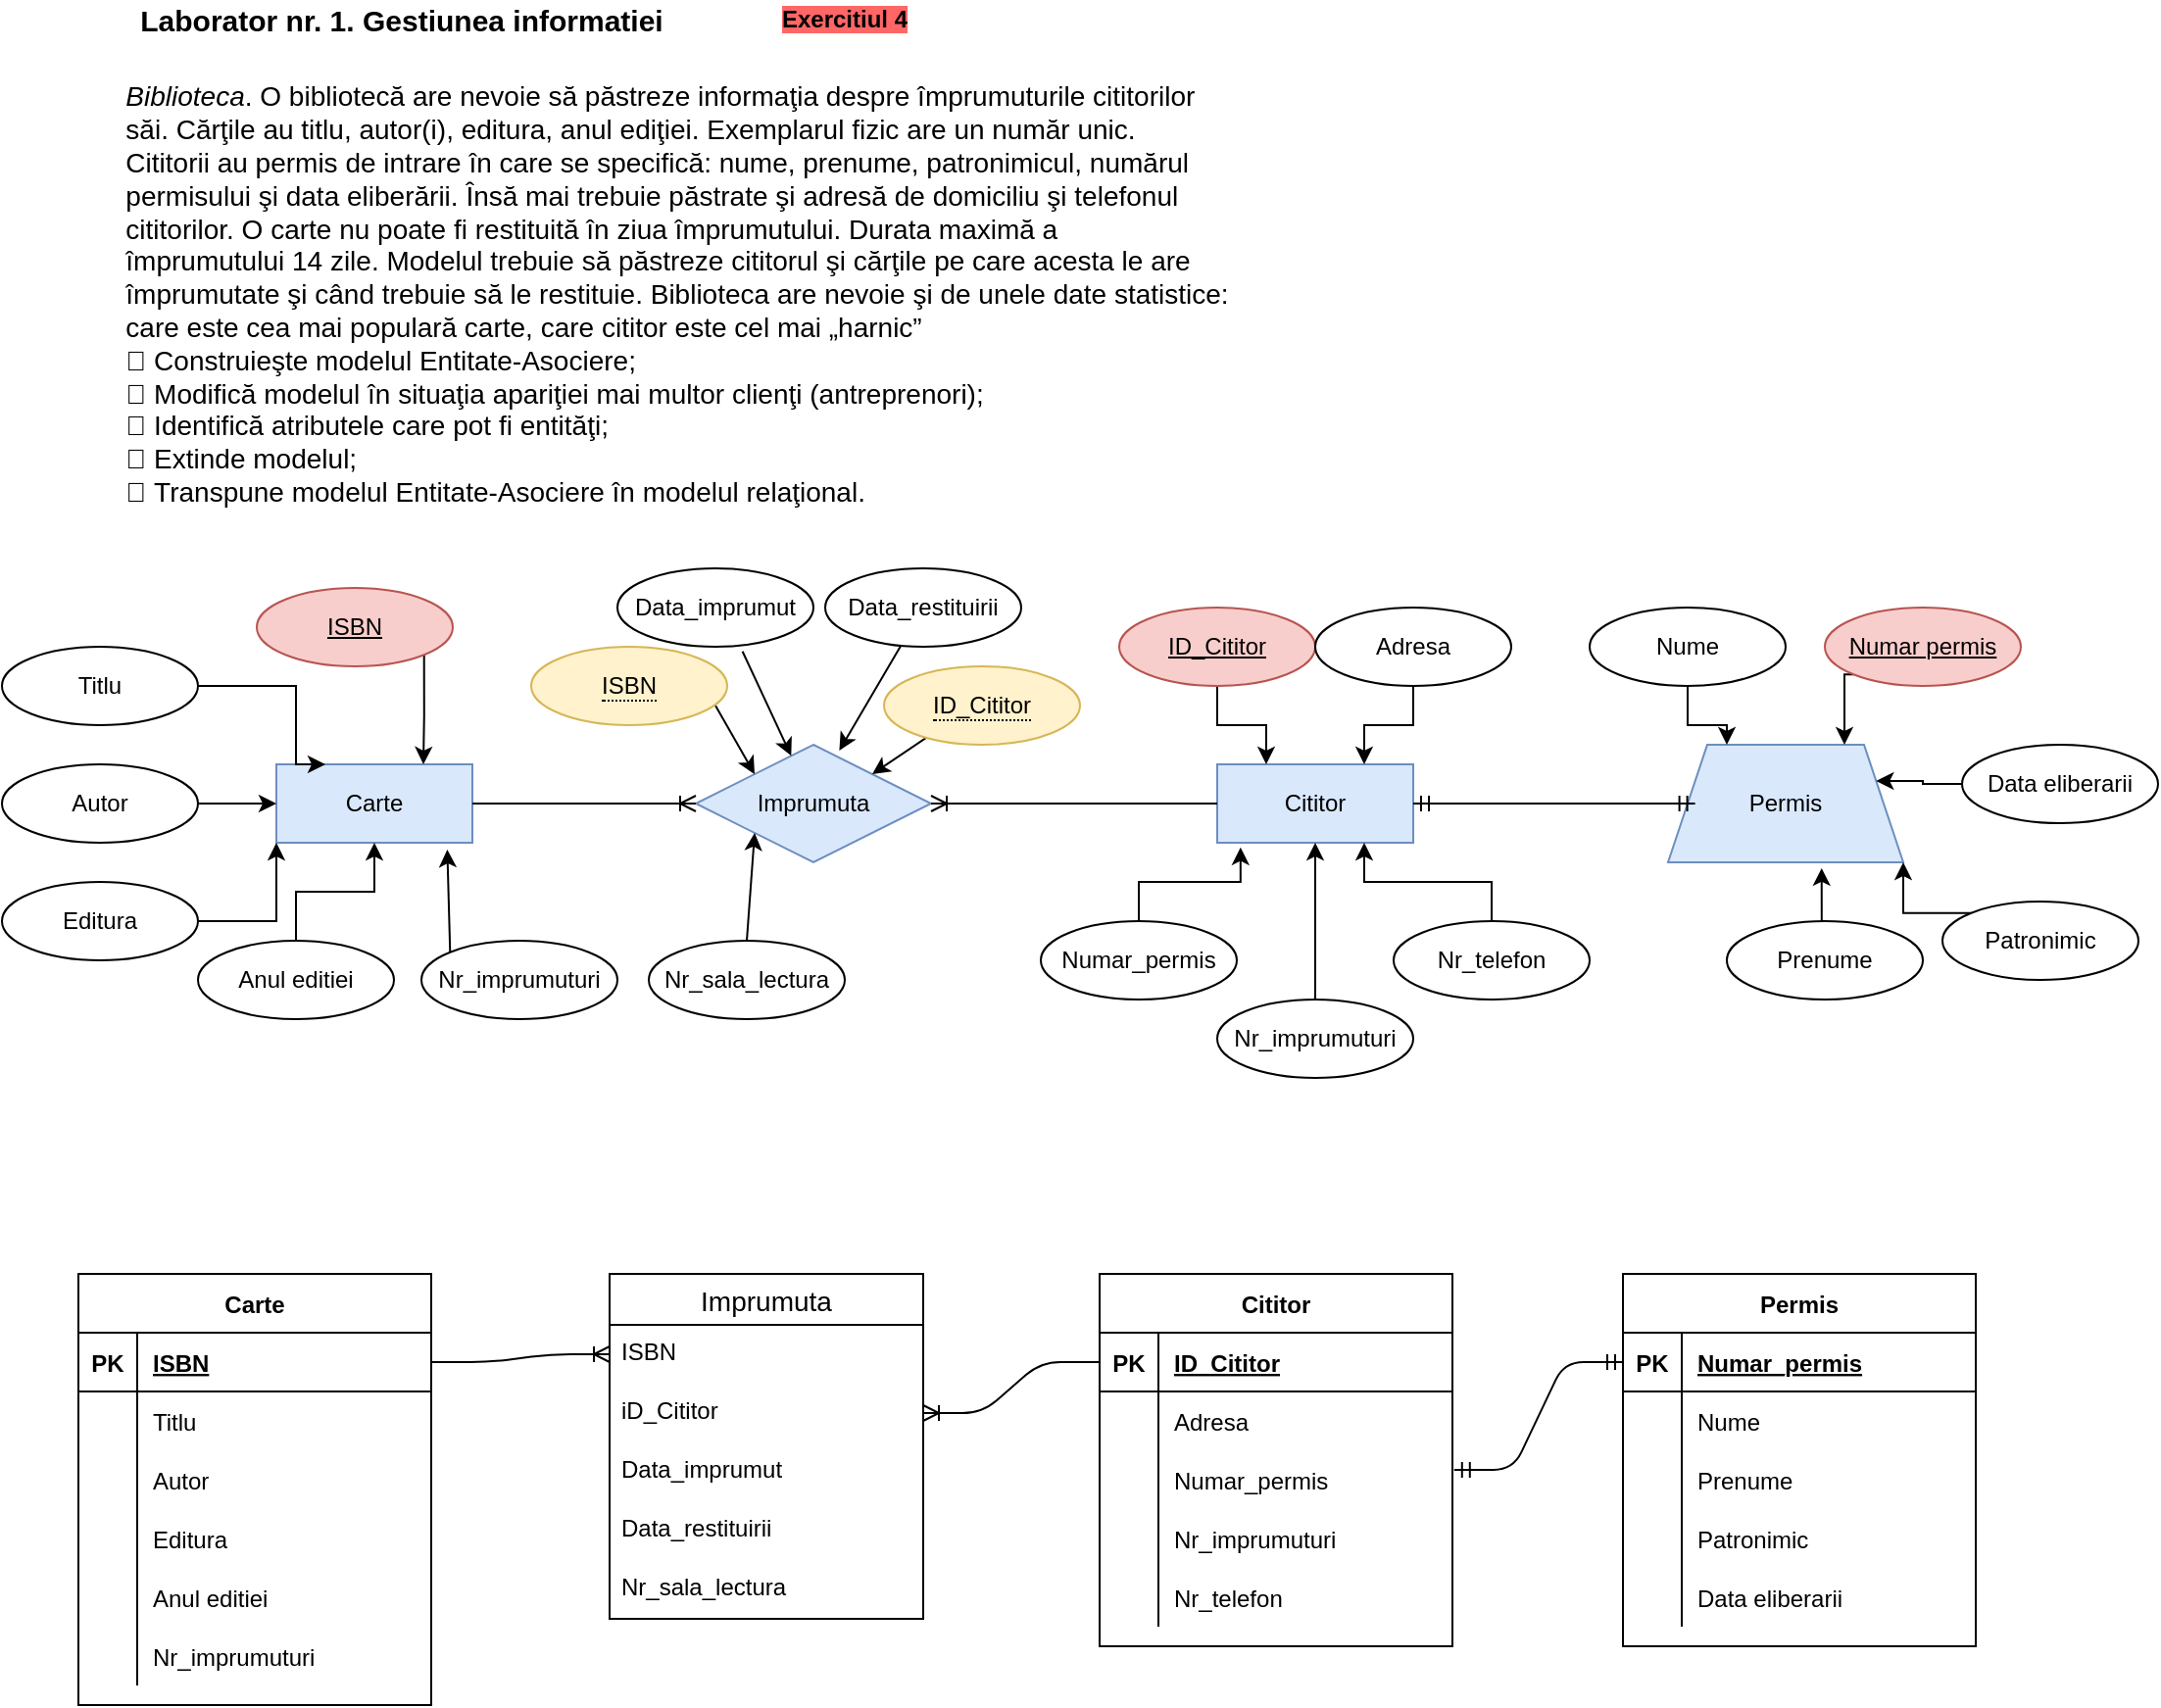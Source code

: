 <mxfile version="14.4.3" type="device"><diagram id="GzVoudzLTFGUCor3DVBX" name="Page-1"><mxGraphModel dx="1024" dy="592" grid="1" gridSize="10" guides="1" tooltips="1" connect="1" arrows="1" fold="1" page="1" pageScale="1" pageWidth="827" pageHeight="1169" math="0" shadow="0"><root><mxCell id="0"/><mxCell id="1" parent="0"/><mxCell id="1ZgwUVBIteg7ktjn-Hnc-1" value="Cititor" style="whiteSpace=wrap;html=1;align=center;fillColor=#dae8fc;strokeColor=#6c8ebf;" parent="1" vertex="1"><mxGeometry x="620" y="420" width="100" height="40" as="geometry"/></mxCell><mxCell id="1ZgwUVBIteg7ktjn-Hnc-2" value="Carte" style="whiteSpace=wrap;html=1;align=center;fillColor=#dae8fc;strokeColor=#6c8ebf;" parent="1" vertex="1"><mxGeometry x="140" y="420" width="100" height="40" as="geometry"/></mxCell><mxCell id="1ZgwUVBIteg7ktjn-Hnc-3" value="Imprumuta" style="shape=rhombus;perimeter=rhombusPerimeter;whiteSpace=wrap;html=1;align=center;fillColor=#dae8fc;strokeColor=#6c8ebf;" parent="1" vertex="1"><mxGeometry x="354" y="410" width="120" height="60" as="geometry"/></mxCell><mxCell id="1ZgwUVBIteg7ktjn-Hnc-9" style="edgeStyle=orthogonalEdgeStyle;rounded=0;orthogonalLoop=1;jettySize=auto;html=1;exitX=1;exitY=1;exitDx=0;exitDy=0;entryX=0.75;entryY=0;entryDx=0;entryDy=0;" parent="1" source="1ZgwUVBIteg7ktjn-Hnc-4" target="1ZgwUVBIteg7ktjn-Hnc-2" edge="1"><mxGeometry relative="1" as="geometry"/></mxCell><mxCell id="1ZgwUVBIteg7ktjn-Hnc-4" value="ISBN" style="ellipse;whiteSpace=wrap;html=1;align=center;fontStyle=4;fillColor=#f8cecc;strokeColor=#b85450;" parent="1" vertex="1"><mxGeometry x="130" y="330" width="100" height="40" as="geometry"/></mxCell><mxCell id="1ZgwUVBIteg7ktjn-Hnc-10" style="edgeStyle=orthogonalEdgeStyle;rounded=0;orthogonalLoop=1;jettySize=auto;html=1;entryX=0.25;entryY=0;entryDx=0;entryDy=0;" parent="1" source="1ZgwUVBIteg7ktjn-Hnc-5" target="1ZgwUVBIteg7ktjn-Hnc-2" edge="1"><mxGeometry relative="1" as="geometry"><Array as="points"><mxPoint x="150" y="380"/><mxPoint x="150" y="420"/></Array></mxGeometry></mxCell><mxCell id="1ZgwUVBIteg7ktjn-Hnc-5" value="Titlu" style="ellipse;whiteSpace=wrap;html=1;align=center;" parent="1" vertex="1"><mxGeometry y="360" width="100" height="40" as="geometry"/></mxCell><mxCell id="1ZgwUVBIteg7ktjn-Hnc-12" style="edgeStyle=orthogonalEdgeStyle;rounded=0;orthogonalLoop=1;jettySize=auto;html=1;entryX=0;entryY=0.5;entryDx=0;entryDy=0;" parent="1" source="1ZgwUVBIteg7ktjn-Hnc-6" target="1ZgwUVBIteg7ktjn-Hnc-2" edge="1"><mxGeometry relative="1" as="geometry"/></mxCell><mxCell id="1ZgwUVBIteg7ktjn-Hnc-6" value="Autor" style="ellipse;whiteSpace=wrap;html=1;align=center;" parent="1" vertex="1"><mxGeometry y="420" width="100" height="40" as="geometry"/></mxCell><mxCell id="1ZgwUVBIteg7ktjn-Hnc-13" style="edgeStyle=orthogonalEdgeStyle;rounded=0;orthogonalLoop=1;jettySize=auto;html=1;entryX=0;entryY=1;entryDx=0;entryDy=0;" parent="1" source="1ZgwUVBIteg7ktjn-Hnc-7" target="1ZgwUVBIteg7ktjn-Hnc-2" edge="1"><mxGeometry relative="1" as="geometry"/></mxCell><mxCell id="1ZgwUVBIteg7ktjn-Hnc-7" value="Editura" style="ellipse;whiteSpace=wrap;html=1;align=center;" parent="1" vertex="1"><mxGeometry y="480" width="100" height="40" as="geometry"/></mxCell><mxCell id="1ZgwUVBIteg7ktjn-Hnc-14" style="edgeStyle=orthogonalEdgeStyle;rounded=0;orthogonalLoop=1;jettySize=auto;html=1;" parent="1" source="1ZgwUVBIteg7ktjn-Hnc-8" target="1ZgwUVBIteg7ktjn-Hnc-2" edge="1"><mxGeometry relative="1" as="geometry"/></mxCell><mxCell id="1ZgwUVBIteg7ktjn-Hnc-8" value="Anul editiei" style="ellipse;whiteSpace=wrap;html=1;align=center;" parent="1" vertex="1"><mxGeometry x="100" y="510" width="100" height="40" as="geometry"/></mxCell><mxCell id="1ZgwUVBIteg7ktjn-Hnc-15" value="Permis" style="shape=trapezoid;perimeter=trapezoidPerimeter;whiteSpace=wrap;html=1;fixedSize=1;fillColor=#dae8fc;strokeColor=#6c8ebf;" parent="1" vertex="1"><mxGeometry x="850" y="410" width="120" height="60" as="geometry"/></mxCell><mxCell id="1ZgwUVBIteg7ktjn-Hnc-22" style="edgeStyle=orthogonalEdgeStyle;rounded=0;orthogonalLoop=1;jettySize=auto;html=1;entryX=0.25;entryY=0;entryDx=0;entryDy=0;" parent="1" source="1ZgwUVBIteg7ktjn-Hnc-16" target="1ZgwUVBIteg7ktjn-Hnc-15" edge="1"><mxGeometry relative="1" as="geometry"/></mxCell><mxCell id="1ZgwUVBIteg7ktjn-Hnc-16" value="Nume" style="ellipse;whiteSpace=wrap;html=1;align=center;" parent="1" vertex="1"><mxGeometry x="810" y="340" width="100" height="40" as="geometry"/></mxCell><mxCell id="1ZgwUVBIteg7ktjn-Hnc-23" style="edgeStyle=orthogonalEdgeStyle;rounded=0;orthogonalLoop=1;jettySize=auto;html=1;exitX=0;exitY=1;exitDx=0;exitDy=0;entryX=0.75;entryY=0;entryDx=0;entryDy=0;" parent="1" source="1ZgwUVBIteg7ktjn-Hnc-17" target="1ZgwUVBIteg7ktjn-Hnc-15" edge="1"><mxGeometry relative="1" as="geometry"/></mxCell><mxCell id="1ZgwUVBIteg7ktjn-Hnc-17" value="Numar permis" style="ellipse;whiteSpace=wrap;html=1;align=center;fontStyle=4;fillColor=#f8cecc;strokeColor=#b85450;" parent="1" vertex="1"><mxGeometry x="930" y="340" width="100" height="40" as="geometry"/></mxCell><mxCell id="1ZgwUVBIteg7ktjn-Hnc-24" style="edgeStyle=orthogonalEdgeStyle;rounded=0;orthogonalLoop=1;jettySize=auto;html=1;exitX=0;exitY=0.5;exitDx=0;exitDy=0;entryX=1;entryY=0.25;entryDx=0;entryDy=0;" parent="1" source="1ZgwUVBIteg7ktjn-Hnc-18" target="1ZgwUVBIteg7ktjn-Hnc-15" edge="1"><mxGeometry relative="1" as="geometry"/></mxCell><mxCell id="1ZgwUVBIteg7ktjn-Hnc-18" value="Data eliberarii" style="ellipse;whiteSpace=wrap;html=1;align=center;" parent="1" vertex="1"><mxGeometry x="1000" y="410" width="100" height="40" as="geometry"/></mxCell><mxCell id="1ZgwUVBIteg7ktjn-Hnc-31" style="edgeStyle=orthogonalEdgeStyle;rounded=0;orthogonalLoop=1;jettySize=auto;html=1;entryX=0.25;entryY=0;entryDx=0;entryDy=0;" parent="1" source="1ZgwUVBIteg7ktjn-Hnc-19" target="1ZgwUVBIteg7ktjn-Hnc-1" edge="1"><mxGeometry relative="1" as="geometry"/></mxCell><mxCell id="1ZgwUVBIteg7ktjn-Hnc-19" value="ID_Cititor" style="ellipse;whiteSpace=wrap;html=1;align=center;fontStyle=4;fillColor=#f8cecc;strokeColor=#b85450;" parent="1" vertex="1"><mxGeometry x="570" y="340" width="100" height="40" as="geometry"/></mxCell><mxCell id="1ZgwUVBIteg7ktjn-Hnc-30" style="edgeStyle=orthogonalEdgeStyle;rounded=0;orthogonalLoop=1;jettySize=auto;html=1;exitX=0.5;exitY=1;exitDx=0;exitDy=0;entryX=0.75;entryY=0;entryDx=0;entryDy=0;" parent="1" source="1ZgwUVBIteg7ktjn-Hnc-20" target="1ZgwUVBIteg7ktjn-Hnc-1" edge="1"><mxGeometry relative="1" as="geometry"/></mxCell><mxCell id="1ZgwUVBIteg7ktjn-Hnc-20" value="Adresa" style="ellipse;whiteSpace=wrap;html=1;align=center;" parent="1" vertex="1"><mxGeometry x="670" y="340" width="100" height="40" as="geometry"/></mxCell><mxCell id="1ZgwUVBIteg7ktjn-Hnc-25" style="edgeStyle=orthogonalEdgeStyle;rounded=0;orthogonalLoop=1;jettySize=auto;html=1;entryX=0.75;entryY=1;entryDx=0;entryDy=0;" parent="1" source="1ZgwUVBIteg7ktjn-Hnc-21" target="1ZgwUVBIteg7ktjn-Hnc-1" edge="1"><mxGeometry relative="1" as="geometry"/></mxCell><mxCell id="1ZgwUVBIteg7ktjn-Hnc-21" value="Nr_telefon" style="ellipse;whiteSpace=wrap;html=1;align=center;" parent="1" vertex="1"><mxGeometry x="710" y="500" width="100" height="40" as="geometry"/></mxCell><mxCell id="1ZgwUVBIteg7ktjn-Hnc-28" style="edgeStyle=orthogonalEdgeStyle;rounded=0;orthogonalLoop=1;jettySize=auto;html=1;exitX=0;exitY=0;exitDx=0;exitDy=0;entryX=1;entryY=1;entryDx=0;entryDy=0;" parent="1" source="1ZgwUVBIteg7ktjn-Hnc-26" target="1ZgwUVBIteg7ktjn-Hnc-15" edge="1"><mxGeometry relative="1" as="geometry"/></mxCell><mxCell id="1ZgwUVBIteg7ktjn-Hnc-26" value="Patronimic" style="ellipse;whiteSpace=wrap;html=1;align=center;" parent="1" vertex="1"><mxGeometry x="990" y="490" width="100" height="40" as="geometry"/></mxCell><mxCell id="1ZgwUVBIteg7ktjn-Hnc-29" style="edgeStyle=orthogonalEdgeStyle;rounded=0;orthogonalLoop=1;jettySize=auto;html=1;exitX=0.5;exitY=0;exitDx=0;exitDy=0;entryX=0.653;entryY=1.049;entryDx=0;entryDy=0;entryPerimeter=0;" parent="1" source="1ZgwUVBIteg7ktjn-Hnc-27" target="1ZgwUVBIteg7ktjn-Hnc-15" edge="1"><mxGeometry relative="1" as="geometry"/></mxCell><mxCell id="1ZgwUVBIteg7ktjn-Hnc-27" value="Prenume" style="ellipse;whiteSpace=wrap;html=1;align=center;" parent="1" vertex="1"><mxGeometry x="880" y="500" width="100" height="40" as="geometry"/></mxCell><mxCell id="1ZgwUVBIteg7ktjn-Hnc-41" style="edgeStyle=none;rounded=0;orthogonalLoop=1;jettySize=auto;html=1;exitX=0.638;exitY=1.059;exitDx=0;exitDy=0;exitPerimeter=0;" parent="1" source="1ZgwUVBIteg7ktjn-Hnc-32" target="1ZgwUVBIteg7ktjn-Hnc-3" edge="1"><mxGeometry relative="1" as="geometry"><mxPoint x="370" y="350" as="sourcePoint"/></mxGeometry></mxCell><mxCell id="1ZgwUVBIteg7ktjn-Hnc-32" value="Data_imprumut" style="ellipse;whiteSpace=wrap;html=1;align=center;" parent="1" vertex="1"><mxGeometry x="314" y="320" width="100" height="40" as="geometry"/></mxCell><mxCell id="1ZgwUVBIteg7ktjn-Hnc-40" style="edgeStyle=none;rounded=0;orthogonalLoop=1;jettySize=auto;html=1;exitX=1;exitY=0.5;exitDx=0;exitDy=0;entryX=0;entryY=0;entryDx=0;entryDy=0;" parent="1" target="1ZgwUVBIteg7ktjn-Hnc-3" edge="1"><mxGeometry relative="1" as="geometry"><mxPoint x="364" y="390" as="sourcePoint"/></mxGeometry></mxCell><mxCell id="1ZgwUVBIteg7ktjn-Hnc-35" style="edgeStyle=orthogonalEdgeStyle;rounded=0;orthogonalLoop=1;jettySize=auto;html=1;exitX=0.5;exitY=1;exitDx=0;exitDy=0;" parent="1" source="1ZgwUVBIteg7ktjn-Hnc-20" target="1ZgwUVBIteg7ktjn-Hnc-20" edge="1"><mxGeometry relative="1" as="geometry"/></mxCell><mxCell id="1ZgwUVBIteg7ktjn-Hnc-42" style="edgeStyle=none;rounded=0;orthogonalLoop=1;jettySize=auto;html=1;exitX=0;exitY=1;exitDx=0;exitDy=0;entryX=1;entryY=0;entryDx=0;entryDy=0;" parent="1" target="1ZgwUVBIteg7ktjn-Hnc-3" edge="1"><mxGeometry relative="1" as="geometry"><mxPoint x="474.854" y="404.226" as="sourcePoint"/></mxGeometry></mxCell><mxCell id="1ZgwUVBIteg7ktjn-Hnc-38" style="edgeStyle=orthogonalEdgeStyle;rounded=0;orthogonalLoop=1;jettySize=auto;html=1;exitX=0.5;exitY=0;exitDx=0;exitDy=0;entryX=0.119;entryY=1.059;entryDx=0;entryDy=0;entryPerimeter=0;" parent="1" source="1ZgwUVBIteg7ktjn-Hnc-37" target="1ZgwUVBIteg7ktjn-Hnc-1" edge="1"><mxGeometry relative="1" as="geometry"/></mxCell><mxCell id="1ZgwUVBIteg7ktjn-Hnc-37" value="Numar_permis" style="ellipse;whiteSpace=wrap;html=1;align=center;" parent="1" vertex="1"><mxGeometry x="530" y="500" width="100" height="40" as="geometry"/></mxCell><mxCell id="1ZgwUVBIteg7ktjn-Hnc-39" value="" style="fontSize=12;html=1;endArrow=ERmandOne;startArrow=ERmandOne;entryX=0.115;entryY=0.5;entryDx=0;entryDy=0;exitX=1;exitY=0.5;exitDx=0;exitDy=0;entryPerimeter=0;" parent="1" source="1ZgwUVBIteg7ktjn-Hnc-1" target="1ZgwUVBIteg7ktjn-Hnc-15" edge="1"><mxGeometry width="100" height="100" relative="1" as="geometry"><mxPoint x="460" y="590" as="sourcePoint"/><mxPoint x="560" y="490" as="targetPoint"/></mxGeometry></mxCell><mxCell id="1ZgwUVBIteg7ktjn-Hnc-43" value="" style="edgeStyle=entityRelationEdgeStyle;fontSize=12;html=1;endArrow=ERoneToMany;entryX=1;entryY=0.5;entryDx=0;entryDy=0;exitX=0;exitY=0.5;exitDx=0;exitDy=0;" parent="1" source="1ZgwUVBIteg7ktjn-Hnc-1" target="1ZgwUVBIteg7ktjn-Hnc-3" edge="1"><mxGeometry width="100" height="100" relative="1" as="geometry"><mxPoint x="460" y="590" as="sourcePoint"/><mxPoint x="560" y="490" as="targetPoint"/></mxGeometry></mxCell><mxCell id="1ZgwUVBIteg7ktjn-Hnc-44" value="" style="edgeStyle=entityRelationEdgeStyle;fontSize=12;html=1;endArrow=ERoneToMany;exitX=1;exitY=0.5;exitDx=0;exitDy=0;entryX=0;entryY=0.5;entryDx=0;entryDy=0;" parent="1" source="1ZgwUVBIteg7ktjn-Hnc-2" target="1ZgwUVBIteg7ktjn-Hnc-3" edge="1"><mxGeometry width="100" height="100" relative="1" as="geometry"><mxPoint x="460" y="590" as="sourcePoint"/><mxPoint x="560" y="490" as="targetPoint"/></mxGeometry></mxCell><mxCell id="1ZgwUVBIteg7ktjn-Hnc-46" value="&lt;span style=&quot;border-bottom: 1px dotted&quot;&gt;ID_Cititor&lt;/span&gt;" style="ellipse;whiteSpace=wrap;html=1;align=center;fillColor=#fff2cc;strokeColor=#d6b656;" parent="1" vertex="1"><mxGeometry x="450" y="370" width="100" height="40" as="geometry"/></mxCell><mxCell id="1ZgwUVBIteg7ktjn-Hnc-47" value="&lt;span style=&quot;border-bottom: 1px dotted&quot;&gt;ISBN&lt;/span&gt;" style="ellipse;whiteSpace=wrap;html=1;align=center;fillColor=#fff2cc;strokeColor=#d6b656;" parent="1" vertex="1"><mxGeometry x="270" y="360" width="100" height="40" as="geometry"/></mxCell><mxCell id="1ZgwUVBIteg7ktjn-Hnc-49" style="edgeStyle=none;rounded=0;orthogonalLoop=1;jettySize=auto;html=1;entryX=0.61;entryY=0.049;entryDx=0;entryDy=0;entryPerimeter=0;" parent="1" source="1ZgwUVBIteg7ktjn-Hnc-48" target="1ZgwUVBIteg7ktjn-Hnc-3" edge="1"><mxGeometry relative="1" as="geometry"/></mxCell><mxCell id="1ZgwUVBIteg7ktjn-Hnc-48" value="Data_restituirii" style="ellipse;whiteSpace=wrap;html=1;align=center;" parent="1" vertex="1"><mxGeometry x="420" y="320" width="100" height="40" as="geometry"/></mxCell><mxCell id="1ZgwUVBIteg7ktjn-Hnc-51" style="edgeStyle=none;rounded=0;orthogonalLoop=1;jettySize=auto;html=1;exitX=0.5;exitY=0;exitDx=0;exitDy=0;entryX=0.5;entryY=1;entryDx=0;entryDy=0;" parent="1" source="1ZgwUVBIteg7ktjn-Hnc-50" target="1ZgwUVBIteg7ktjn-Hnc-1" edge="1"><mxGeometry relative="1" as="geometry"/></mxCell><mxCell id="1ZgwUVBIteg7ktjn-Hnc-50" value="Nr_imprumuturi" style="ellipse;whiteSpace=wrap;html=1;align=center;" parent="1" vertex="1"><mxGeometry x="620" y="540" width="100" height="40" as="geometry"/></mxCell><mxCell id="1ZgwUVBIteg7ktjn-Hnc-53" style="edgeStyle=none;rounded=0;orthogonalLoop=1;jettySize=auto;html=1;exitX=0;exitY=0;exitDx=0;exitDy=0;entryX=0.872;entryY=1.088;entryDx=0;entryDy=0;entryPerimeter=0;" parent="1" source="1ZgwUVBIteg7ktjn-Hnc-52" target="1ZgwUVBIteg7ktjn-Hnc-2" edge="1"><mxGeometry relative="1" as="geometry"/></mxCell><mxCell id="1ZgwUVBIteg7ktjn-Hnc-52" value="Nr_imprumuturi" style="ellipse;whiteSpace=wrap;html=1;align=center;" parent="1" vertex="1"><mxGeometry x="214" y="510" width="100" height="40" as="geometry"/></mxCell><mxCell id="1ZgwUVBIteg7ktjn-Hnc-55" style="edgeStyle=none;rounded=0;orthogonalLoop=1;jettySize=auto;html=1;exitX=0.5;exitY=0;exitDx=0;exitDy=0;entryX=0;entryY=1;entryDx=0;entryDy=0;" parent="1" source="1ZgwUVBIteg7ktjn-Hnc-54" target="1ZgwUVBIteg7ktjn-Hnc-3" edge="1"><mxGeometry relative="1" as="geometry"/></mxCell><mxCell id="1ZgwUVBIteg7ktjn-Hnc-54" value="Nr_sala_lectura" style="ellipse;whiteSpace=wrap;html=1;align=center;" parent="1" vertex="1"><mxGeometry x="330" y="510" width="100" height="40" as="geometry"/></mxCell><mxCell id="UkZiHDTjIvMeta6lzv5_-1" value="&lt;b&gt;&lt;font style=&quot;font-size: 15px&quot;&gt;Laborator nr. 1. Gestiunea informatiei&lt;/font&gt;&lt;/b&gt;" style="text;html=1;strokeColor=none;fillColor=none;align=center;verticalAlign=middle;whiteSpace=wrap;rounded=0;" parent="1" vertex="1"><mxGeometry x="64" y="30" width="280" height="20" as="geometry"/></mxCell><mxCell id="UkZiHDTjIvMeta6lzv5_-2" value="&lt;b style=&quot;background-color: rgb(255 , 102 , 102)&quot;&gt;Exercitiul 4&lt;/b&gt;" style="text;html=1;strokeColor=none;fillColor=none;align=center;verticalAlign=middle;whiteSpace=wrap;rounded=0;" parent="1" vertex="1"><mxGeometry x="390" y="30" width="80" height="20" as="geometry"/></mxCell><mxCell id="UkZiHDTjIvMeta6lzv5_-3" value="&lt;div style=&quot;text-align: left ; font-size: 14px&quot;&gt;&lt;i&gt;Biblioteca&lt;/i&gt;. O bibliotecă are nevoie să păstreze informaţia despre împrumuturile cititorilor&lt;br&gt;săi. Cărţile au titlu, autor(i), editura, anul ediţiei. Exemplarul fizic are un număr unic.&lt;br&gt;Cititorii au permis de intrare în care se specifică: nume, prenume, patronimicul, numărul&lt;br&gt;permisului şi data eliberării. Însă mai trebuie păstrate şi adresă de domiciliu şi telefonul&lt;br&gt;cititorilor. O carte nu poate fi restituită în ziua împrumutului. Durata maximă a&lt;br&gt;împrumutului 14 zile. Modelul trebuie să păstreze cititorul şi cărţile pe care acesta le are&lt;br&gt;împrumutate şi când trebuie să le restituie. Biblioteca are nevoie şi de unele date statistice:&lt;br&gt;care este cea mai populară carte, care cititor este cel mai „harnic”&lt;br&gt;&lt;/div&gt;&lt;div style=&quot;text-align: left ; font-size: 14px&quot;&gt;&lt;span&gt;&lt;font style=&quot;font-size: 14px&quot;&gt; Construieşte modelul Entitate-Asociere;&lt;/font&gt;&lt;/span&gt;&lt;/div&gt;&lt;div style=&quot;text-align: left ; font-size: 14px&quot;&gt;&lt;span&gt;&lt;font style=&quot;font-size: 14px&quot;&gt; Modifică modelul în situaţia apariţiei mai multor clienţi (antreprenori);&lt;/font&gt;&lt;/span&gt;&lt;/div&gt;&lt;div style=&quot;text-align: left ; font-size: 14px&quot;&gt;&lt;span&gt;&lt;font style=&quot;font-size: 14px&quot;&gt; Identifică atributele care pot fi entităţi;&lt;/font&gt;&lt;/span&gt;&lt;/div&gt;&lt;div style=&quot;text-align: left ; font-size: 14px&quot;&gt;&lt;span&gt;&lt;font style=&quot;font-size: 14px&quot;&gt; Extinde modelul;&lt;/font&gt;&lt;/span&gt;&lt;/div&gt;&lt;div style=&quot;text-align: left ; font-size: 14px&quot;&gt;&lt;font style=&quot;font-size: 14px&quot;&gt; Transpune modelul Entitate-Asociere în modelul relaţional.&lt;/font&gt;&lt;/div&gt;" style="text;html=1;strokeColor=none;fillColor=none;align=center;verticalAlign=middle;whiteSpace=wrap;rounded=0;" parent="1" vertex="1"><mxGeometry x="39" y="60" width="611" height="240" as="geometry"/></mxCell><mxCell id="UkZiHDTjIvMeta6lzv5_-4" value="Carte" style="shape=table;startSize=30;container=1;collapsible=1;childLayout=tableLayout;fixedRows=1;rowLines=0;fontStyle=1;align=center;resizeLast=1;" parent="1" vertex="1"><mxGeometry x="39" y="680" width="180" height="220" as="geometry"/></mxCell><mxCell id="UkZiHDTjIvMeta6lzv5_-5" value="" style="shape=partialRectangle;collapsible=0;dropTarget=0;pointerEvents=0;fillColor=none;top=0;left=0;bottom=1;right=0;points=[[0,0.5],[1,0.5]];portConstraint=eastwest;" parent="UkZiHDTjIvMeta6lzv5_-4" vertex="1"><mxGeometry y="30" width="180" height="30" as="geometry"/></mxCell><mxCell id="UkZiHDTjIvMeta6lzv5_-6" value="PK" style="shape=partialRectangle;connectable=0;fillColor=none;top=0;left=0;bottom=0;right=0;fontStyle=1;overflow=hidden;" parent="UkZiHDTjIvMeta6lzv5_-5" vertex="1"><mxGeometry width="30" height="30" as="geometry"/></mxCell><mxCell id="UkZiHDTjIvMeta6lzv5_-7" value="ISBN" style="shape=partialRectangle;connectable=0;fillColor=none;top=0;left=0;bottom=0;right=0;align=left;spacingLeft=6;fontStyle=5;overflow=hidden;" parent="UkZiHDTjIvMeta6lzv5_-5" vertex="1"><mxGeometry x="30" width="150" height="30" as="geometry"/></mxCell><mxCell id="UkZiHDTjIvMeta6lzv5_-8" value="" style="shape=partialRectangle;collapsible=0;dropTarget=0;pointerEvents=0;fillColor=none;top=0;left=0;bottom=0;right=0;points=[[0,0.5],[1,0.5]];portConstraint=eastwest;" parent="UkZiHDTjIvMeta6lzv5_-4" vertex="1"><mxGeometry y="60" width="180" height="30" as="geometry"/></mxCell><mxCell id="UkZiHDTjIvMeta6lzv5_-9" value="" style="shape=partialRectangle;connectable=0;fillColor=none;top=0;left=0;bottom=0;right=0;editable=1;overflow=hidden;" parent="UkZiHDTjIvMeta6lzv5_-8" vertex="1"><mxGeometry width="30" height="30" as="geometry"/></mxCell><mxCell id="UkZiHDTjIvMeta6lzv5_-10" value="Titlu" style="shape=partialRectangle;connectable=0;fillColor=none;top=0;left=0;bottom=0;right=0;align=left;spacingLeft=6;overflow=hidden;" parent="UkZiHDTjIvMeta6lzv5_-8" vertex="1"><mxGeometry x="30" width="150" height="30" as="geometry"/></mxCell><mxCell id="UkZiHDTjIvMeta6lzv5_-11" value="" style="shape=partialRectangle;collapsible=0;dropTarget=0;pointerEvents=0;fillColor=none;top=0;left=0;bottom=0;right=0;points=[[0,0.5],[1,0.5]];portConstraint=eastwest;" parent="UkZiHDTjIvMeta6lzv5_-4" vertex="1"><mxGeometry y="90" width="180" height="30" as="geometry"/></mxCell><mxCell id="UkZiHDTjIvMeta6lzv5_-12" value="" style="shape=partialRectangle;connectable=0;fillColor=none;top=0;left=0;bottom=0;right=0;editable=1;overflow=hidden;" parent="UkZiHDTjIvMeta6lzv5_-11" vertex="1"><mxGeometry width="30" height="30" as="geometry"/></mxCell><mxCell id="UkZiHDTjIvMeta6lzv5_-13" value="Autor" style="shape=partialRectangle;connectable=0;fillColor=none;top=0;left=0;bottom=0;right=0;align=left;spacingLeft=6;overflow=hidden;" parent="UkZiHDTjIvMeta6lzv5_-11" vertex="1"><mxGeometry x="30" width="150" height="30" as="geometry"/></mxCell><mxCell id="UkZiHDTjIvMeta6lzv5_-14" value="" style="shape=partialRectangle;collapsible=0;dropTarget=0;pointerEvents=0;fillColor=none;top=0;left=0;bottom=0;right=0;points=[[0,0.5],[1,0.5]];portConstraint=eastwest;" parent="UkZiHDTjIvMeta6lzv5_-4" vertex="1"><mxGeometry y="120" width="180" height="30" as="geometry"/></mxCell><mxCell id="UkZiHDTjIvMeta6lzv5_-15" value="" style="shape=partialRectangle;connectable=0;fillColor=none;top=0;left=0;bottom=0;right=0;editable=1;overflow=hidden;" parent="UkZiHDTjIvMeta6lzv5_-14" vertex="1"><mxGeometry width="30" height="30" as="geometry"/></mxCell><mxCell id="UkZiHDTjIvMeta6lzv5_-16" value="Editura" style="shape=partialRectangle;connectable=0;fillColor=none;top=0;left=0;bottom=0;right=0;align=left;spacingLeft=6;overflow=hidden;" parent="UkZiHDTjIvMeta6lzv5_-14" vertex="1"><mxGeometry x="30" width="150" height="30" as="geometry"/></mxCell><mxCell id="UkZiHDTjIvMeta6lzv5_-17" value="" style="shape=partialRectangle;collapsible=0;dropTarget=0;pointerEvents=0;fillColor=none;top=0;left=0;bottom=0;right=0;points=[[0,0.5],[1,0.5]];portConstraint=eastwest;" parent="UkZiHDTjIvMeta6lzv5_-4" vertex="1"><mxGeometry y="150" width="180" height="30" as="geometry"/></mxCell><mxCell id="UkZiHDTjIvMeta6lzv5_-18" value="" style="shape=partialRectangle;connectable=0;fillColor=none;top=0;left=0;bottom=0;right=0;editable=1;overflow=hidden;" parent="UkZiHDTjIvMeta6lzv5_-17" vertex="1"><mxGeometry width="30" height="30" as="geometry"/></mxCell><mxCell id="UkZiHDTjIvMeta6lzv5_-19" value="Anul editiei" style="shape=partialRectangle;connectable=0;fillColor=none;top=0;left=0;bottom=0;right=0;align=left;spacingLeft=6;overflow=hidden;" parent="UkZiHDTjIvMeta6lzv5_-17" vertex="1"><mxGeometry x="30" width="150" height="30" as="geometry"/></mxCell><mxCell id="UkZiHDTjIvMeta6lzv5_-20" value="" style="shape=partialRectangle;collapsible=0;dropTarget=0;pointerEvents=0;fillColor=none;top=0;left=0;bottom=0;right=0;points=[[0,0.5],[1,0.5]];portConstraint=eastwest;" parent="UkZiHDTjIvMeta6lzv5_-4" vertex="1"><mxGeometry y="180" width="180" height="30" as="geometry"/></mxCell><mxCell id="UkZiHDTjIvMeta6lzv5_-21" value="" style="shape=partialRectangle;connectable=0;fillColor=none;top=0;left=0;bottom=0;right=0;editable=1;overflow=hidden;" parent="UkZiHDTjIvMeta6lzv5_-20" vertex="1"><mxGeometry width="30" height="30" as="geometry"/></mxCell><mxCell id="UkZiHDTjIvMeta6lzv5_-22" value="Nr_imprumuturi" style="shape=partialRectangle;connectable=0;fillColor=none;top=0;left=0;bottom=0;right=0;align=left;spacingLeft=6;overflow=hidden;" parent="UkZiHDTjIvMeta6lzv5_-20" vertex="1"><mxGeometry x="30" width="150" height="30" as="geometry"/></mxCell><mxCell id="UkZiHDTjIvMeta6lzv5_-23" value="Imprumuta" style="swimlane;fontStyle=0;childLayout=stackLayout;horizontal=1;startSize=26;horizontalStack=0;resizeParent=1;resizeParentMax=0;resizeLast=0;collapsible=1;marginBottom=0;align=center;fontSize=14;" parent="1" vertex="1"><mxGeometry x="310" y="680" width="160" height="176" as="geometry"/></mxCell><mxCell id="UkZiHDTjIvMeta6lzv5_-24" value="ISBN" style="text;strokeColor=none;fillColor=none;spacingLeft=4;spacingRight=4;overflow=hidden;rotatable=0;points=[[0,0.5],[1,0.5]];portConstraint=eastwest;fontSize=12;" parent="UkZiHDTjIvMeta6lzv5_-23" vertex="1"><mxGeometry y="26" width="160" height="30" as="geometry"/></mxCell><mxCell id="UkZiHDTjIvMeta6lzv5_-25" value="iD_Cititor" style="text;strokeColor=none;fillColor=none;spacingLeft=4;spacingRight=4;overflow=hidden;rotatable=0;points=[[0,0.5],[1,0.5]];portConstraint=eastwest;fontSize=12;" parent="UkZiHDTjIvMeta6lzv5_-23" vertex="1"><mxGeometry y="56" width="160" height="30" as="geometry"/></mxCell><mxCell id="UkZiHDTjIvMeta6lzv5_-26" value="Data_imprumut" style="text;strokeColor=none;fillColor=none;spacingLeft=4;spacingRight=4;overflow=hidden;rotatable=0;points=[[0,0.5],[1,0.5]];portConstraint=eastwest;fontSize=12;" parent="UkZiHDTjIvMeta6lzv5_-23" vertex="1"><mxGeometry y="86" width="160" height="30" as="geometry"/></mxCell><mxCell id="UkZiHDTjIvMeta6lzv5_-27" value="Data_restituirii" style="text;strokeColor=none;fillColor=none;spacingLeft=4;spacingRight=4;overflow=hidden;rotatable=0;points=[[0,0.5],[1,0.5]];portConstraint=eastwest;fontSize=12;" parent="UkZiHDTjIvMeta6lzv5_-23" vertex="1"><mxGeometry y="116" width="160" height="30" as="geometry"/></mxCell><mxCell id="UkZiHDTjIvMeta6lzv5_-28" value="Nr_sala_lectura" style="text;strokeColor=none;fillColor=none;spacingLeft=4;spacingRight=4;overflow=hidden;rotatable=0;points=[[0,0.5],[1,0.5]];portConstraint=eastwest;fontSize=12;" parent="UkZiHDTjIvMeta6lzv5_-23" vertex="1"><mxGeometry y="146" width="160" height="30" as="geometry"/></mxCell><mxCell id="UkZiHDTjIvMeta6lzv5_-42" value="Permis" style="shape=table;startSize=30;container=1;collapsible=1;childLayout=tableLayout;fixedRows=1;rowLines=0;fontStyle=1;align=center;resizeLast=1;" parent="1" vertex="1"><mxGeometry x="827" y="680" width="180" height="190" as="geometry"/></mxCell><mxCell id="UkZiHDTjIvMeta6lzv5_-43" value="" style="shape=partialRectangle;collapsible=0;dropTarget=0;pointerEvents=0;fillColor=none;top=0;left=0;bottom=1;right=0;points=[[0,0.5],[1,0.5]];portConstraint=eastwest;" parent="UkZiHDTjIvMeta6lzv5_-42" vertex="1"><mxGeometry y="30" width="180" height="30" as="geometry"/></mxCell><mxCell id="UkZiHDTjIvMeta6lzv5_-44" value="PK" style="shape=partialRectangle;connectable=0;fillColor=none;top=0;left=0;bottom=0;right=0;fontStyle=1;overflow=hidden;" parent="UkZiHDTjIvMeta6lzv5_-43" vertex="1"><mxGeometry width="30" height="30" as="geometry"/></mxCell><mxCell id="UkZiHDTjIvMeta6lzv5_-45" value="Numar_permis" style="shape=partialRectangle;connectable=0;fillColor=none;top=0;left=0;bottom=0;right=0;align=left;spacingLeft=6;fontStyle=5;overflow=hidden;" parent="UkZiHDTjIvMeta6lzv5_-43" vertex="1"><mxGeometry x="30" width="150" height="30" as="geometry"/></mxCell><mxCell id="UkZiHDTjIvMeta6lzv5_-46" value="" style="shape=partialRectangle;collapsible=0;dropTarget=0;pointerEvents=0;fillColor=none;top=0;left=0;bottom=0;right=0;points=[[0,0.5],[1,0.5]];portConstraint=eastwest;" parent="UkZiHDTjIvMeta6lzv5_-42" vertex="1"><mxGeometry y="60" width="180" height="30" as="geometry"/></mxCell><mxCell id="UkZiHDTjIvMeta6lzv5_-47" value="" style="shape=partialRectangle;connectable=0;fillColor=none;top=0;left=0;bottom=0;right=0;editable=1;overflow=hidden;" parent="UkZiHDTjIvMeta6lzv5_-46" vertex="1"><mxGeometry width="30" height="30" as="geometry"/></mxCell><mxCell id="UkZiHDTjIvMeta6lzv5_-48" value="Nume" style="shape=partialRectangle;connectable=0;fillColor=none;top=0;left=0;bottom=0;right=0;align=left;spacingLeft=6;overflow=hidden;" parent="UkZiHDTjIvMeta6lzv5_-46" vertex="1"><mxGeometry x="30" width="150" height="30" as="geometry"/></mxCell><mxCell id="UkZiHDTjIvMeta6lzv5_-49" value="" style="shape=partialRectangle;collapsible=0;dropTarget=0;pointerEvents=0;fillColor=none;top=0;left=0;bottom=0;right=0;points=[[0,0.5],[1,0.5]];portConstraint=eastwest;" parent="UkZiHDTjIvMeta6lzv5_-42" vertex="1"><mxGeometry y="90" width="180" height="30" as="geometry"/></mxCell><mxCell id="UkZiHDTjIvMeta6lzv5_-50" value="" style="shape=partialRectangle;connectable=0;fillColor=none;top=0;left=0;bottom=0;right=0;editable=1;overflow=hidden;" parent="UkZiHDTjIvMeta6lzv5_-49" vertex="1"><mxGeometry width="30" height="30" as="geometry"/></mxCell><mxCell id="UkZiHDTjIvMeta6lzv5_-51" value="Prenume" style="shape=partialRectangle;connectable=0;fillColor=none;top=0;left=0;bottom=0;right=0;align=left;spacingLeft=6;overflow=hidden;" parent="UkZiHDTjIvMeta6lzv5_-49" vertex="1"><mxGeometry x="30" width="150" height="30" as="geometry"/></mxCell><mxCell id="UkZiHDTjIvMeta6lzv5_-52" value="" style="shape=partialRectangle;collapsible=0;dropTarget=0;pointerEvents=0;fillColor=none;top=0;left=0;bottom=0;right=0;points=[[0,0.5],[1,0.5]];portConstraint=eastwest;" parent="UkZiHDTjIvMeta6lzv5_-42" vertex="1"><mxGeometry y="120" width="180" height="30" as="geometry"/></mxCell><mxCell id="UkZiHDTjIvMeta6lzv5_-53" value="" style="shape=partialRectangle;connectable=0;fillColor=none;top=0;left=0;bottom=0;right=0;editable=1;overflow=hidden;" parent="UkZiHDTjIvMeta6lzv5_-52" vertex="1"><mxGeometry width="30" height="30" as="geometry"/></mxCell><mxCell id="UkZiHDTjIvMeta6lzv5_-54" value="Patronimic" style="shape=partialRectangle;connectable=0;fillColor=none;top=0;left=0;bottom=0;right=0;align=left;spacingLeft=6;overflow=hidden;" parent="UkZiHDTjIvMeta6lzv5_-52" vertex="1"><mxGeometry x="30" width="150" height="30" as="geometry"/></mxCell><mxCell id="UkZiHDTjIvMeta6lzv5_-55" value="" style="shape=partialRectangle;collapsible=0;dropTarget=0;pointerEvents=0;fillColor=none;top=0;left=0;bottom=0;right=0;points=[[0,0.5],[1,0.5]];portConstraint=eastwest;" parent="UkZiHDTjIvMeta6lzv5_-42" vertex="1"><mxGeometry y="150" width="180" height="30" as="geometry"/></mxCell><mxCell id="UkZiHDTjIvMeta6lzv5_-56" value="" style="shape=partialRectangle;connectable=0;fillColor=none;top=0;left=0;bottom=0;right=0;editable=1;overflow=hidden;" parent="UkZiHDTjIvMeta6lzv5_-55" vertex="1"><mxGeometry width="30" height="30" as="geometry"/></mxCell><mxCell id="UkZiHDTjIvMeta6lzv5_-57" value="Data eliberarii" style="shape=partialRectangle;connectable=0;fillColor=none;top=0;left=0;bottom=0;right=0;align=left;spacingLeft=6;overflow=hidden;" parent="UkZiHDTjIvMeta6lzv5_-55" vertex="1"><mxGeometry x="30" width="150" height="30" as="geometry"/></mxCell><mxCell id="UkZiHDTjIvMeta6lzv5_-58" value="Cititor" style="shape=table;startSize=30;container=1;collapsible=1;childLayout=tableLayout;fixedRows=1;rowLines=0;fontStyle=1;align=center;resizeLast=1;" parent="1" vertex="1"><mxGeometry x="560" y="680" width="180" height="190" as="geometry"/></mxCell><mxCell id="UkZiHDTjIvMeta6lzv5_-59" value="" style="shape=partialRectangle;collapsible=0;dropTarget=0;pointerEvents=0;fillColor=none;top=0;left=0;bottom=1;right=0;points=[[0,0.5],[1,0.5]];portConstraint=eastwest;" parent="UkZiHDTjIvMeta6lzv5_-58" vertex="1"><mxGeometry y="30" width="180" height="30" as="geometry"/></mxCell><mxCell id="UkZiHDTjIvMeta6lzv5_-60" value="PK" style="shape=partialRectangle;connectable=0;fillColor=none;top=0;left=0;bottom=0;right=0;fontStyle=1;overflow=hidden;" parent="UkZiHDTjIvMeta6lzv5_-59" vertex="1"><mxGeometry width="30" height="30" as="geometry"/></mxCell><mxCell id="UkZiHDTjIvMeta6lzv5_-61" value="ID_Cititor" style="shape=partialRectangle;connectable=0;fillColor=none;top=0;left=0;bottom=0;right=0;align=left;spacingLeft=6;fontStyle=5;overflow=hidden;" parent="UkZiHDTjIvMeta6lzv5_-59" vertex="1"><mxGeometry x="30" width="150" height="30" as="geometry"/></mxCell><mxCell id="UkZiHDTjIvMeta6lzv5_-62" value="" style="shape=partialRectangle;collapsible=0;dropTarget=0;pointerEvents=0;fillColor=none;top=0;left=0;bottom=0;right=0;points=[[0,0.5],[1,0.5]];portConstraint=eastwest;" parent="UkZiHDTjIvMeta6lzv5_-58" vertex="1"><mxGeometry y="60" width="180" height="30" as="geometry"/></mxCell><mxCell id="UkZiHDTjIvMeta6lzv5_-63" value="" style="shape=partialRectangle;connectable=0;fillColor=none;top=0;left=0;bottom=0;right=0;editable=1;overflow=hidden;" parent="UkZiHDTjIvMeta6lzv5_-62" vertex="1"><mxGeometry width="30" height="30" as="geometry"/></mxCell><mxCell id="UkZiHDTjIvMeta6lzv5_-64" value="Adresa" style="shape=partialRectangle;connectable=0;fillColor=none;top=0;left=0;bottom=0;right=0;align=left;spacingLeft=6;overflow=hidden;" parent="UkZiHDTjIvMeta6lzv5_-62" vertex="1"><mxGeometry x="30" width="150" height="30" as="geometry"/></mxCell><mxCell id="UkZiHDTjIvMeta6lzv5_-65" value="" style="shape=partialRectangle;collapsible=0;dropTarget=0;pointerEvents=0;fillColor=none;top=0;left=0;bottom=0;right=0;points=[[0,0.5],[1,0.5]];portConstraint=eastwest;" parent="UkZiHDTjIvMeta6lzv5_-58" vertex="1"><mxGeometry y="90" width="180" height="30" as="geometry"/></mxCell><mxCell id="UkZiHDTjIvMeta6lzv5_-66" value="" style="shape=partialRectangle;connectable=0;fillColor=none;top=0;left=0;bottom=0;right=0;editable=1;overflow=hidden;" parent="UkZiHDTjIvMeta6lzv5_-65" vertex="1"><mxGeometry width="30" height="30" as="geometry"/></mxCell><mxCell id="UkZiHDTjIvMeta6lzv5_-67" value="Numar_permis" style="shape=partialRectangle;connectable=0;fillColor=none;top=0;left=0;bottom=0;right=0;align=left;spacingLeft=6;overflow=hidden;" parent="UkZiHDTjIvMeta6lzv5_-65" vertex="1"><mxGeometry x="30" width="150" height="30" as="geometry"/></mxCell><mxCell id="UkZiHDTjIvMeta6lzv5_-68" value="" style="shape=partialRectangle;collapsible=0;dropTarget=0;pointerEvents=0;fillColor=none;top=0;left=0;bottom=0;right=0;points=[[0,0.5],[1,0.5]];portConstraint=eastwest;" parent="UkZiHDTjIvMeta6lzv5_-58" vertex="1"><mxGeometry y="120" width="180" height="30" as="geometry"/></mxCell><mxCell id="UkZiHDTjIvMeta6lzv5_-69" value="" style="shape=partialRectangle;connectable=0;fillColor=none;top=0;left=0;bottom=0;right=0;editable=1;overflow=hidden;" parent="UkZiHDTjIvMeta6lzv5_-68" vertex="1"><mxGeometry width="30" height="30" as="geometry"/></mxCell><mxCell id="UkZiHDTjIvMeta6lzv5_-70" value="Nr_imprumuturi" style="shape=partialRectangle;connectable=0;fillColor=none;top=0;left=0;bottom=0;right=0;align=left;spacingLeft=6;overflow=hidden;" parent="UkZiHDTjIvMeta6lzv5_-68" vertex="1"><mxGeometry x="30" width="150" height="30" as="geometry"/></mxCell><mxCell id="UkZiHDTjIvMeta6lzv5_-71" value="" style="shape=partialRectangle;collapsible=0;dropTarget=0;pointerEvents=0;fillColor=none;top=0;left=0;bottom=0;right=0;points=[[0,0.5],[1,0.5]];portConstraint=eastwest;" parent="UkZiHDTjIvMeta6lzv5_-58" vertex="1"><mxGeometry y="150" width="180" height="30" as="geometry"/></mxCell><mxCell id="UkZiHDTjIvMeta6lzv5_-72" value="" style="shape=partialRectangle;connectable=0;fillColor=none;top=0;left=0;bottom=0;right=0;editable=1;overflow=hidden;" parent="UkZiHDTjIvMeta6lzv5_-71" vertex="1"><mxGeometry width="30" height="30" as="geometry"/></mxCell><mxCell id="UkZiHDTjIvMeta6lzv5_-73" value="Nr_telefon" style="shape=partialRectangle;connectable=0;fillColor=none;top=0;left=0;bottom=0;right=0;align=left;spacingLeft=6;overflow=hidden;" parent="UkZiHDTjIvMeta6lzv5_-71" vertex="1"><mxGeometry x="30" width="150" height="30" as="geometry"/></mxCell><mxCell id="UkZiHDTjIvMeta6lzv5_-74" value="" style="edgeStyle=entityRelationEdgeStyle;fontSize=12;html=1;endArrow=ERoneToMany;exitX=1;exitY=0.5;exitDx=0;exitDy=0;entryX=0;entryY=0.5;entryDx=0;entryDy=0;" parent="1" source="UkZiHDTjIvMeta6lzv5_-5" target="UkZiHDTjIvMeta6lzv5_-24" edge="1"><mxGeometry width="100" height="100" relative="1" as="geometry"><mxPoint x="550" y="670" as="sourcePoint"/><mxPoint x="650" y="570" as="targetPoint"/></mxGeometry></mxCell><mxCell id="UkZiHDTjIvMeta6lzv5_-75" value="" style="edgeStyle=entityRelationEdgeStyle;fontSize=12;html=1;endArrow=ERoneToMany;exitX=0;exitY=0.5;exitDx=0;exitDy=0;" parent="1" source="UkZiHDTjIvMeta6lzv5_-59" target="UkZiHDTjIvMeta6lzv5_-25" edge="1"><mxGeometry width="100" height="100" relative="1" as="geometry"><mxPoint x="730" y="670" as="sourcePoint"/><mxPoint x="830" y="570" as="targetPoint"/></mxGeometry></mxCell><mxCell id="UkZiHDTjIvMeta6lzv5_-76" value="" style="edgeStyle=entityRelationEdgeStyle;fontSize=12;html=1;endArrow=ERmandOne;startArrow=ERmandOne;exitX=1.005;exitY=0.333;exitDx=0;exitDy=0;exitPerimeter=0;entryX=0;entryY=0.5;entryDx=0;entryDy=0;" parent="1" source="UkZiHDTjIvMeta6lzv5_-65" target="UkZiHDTjIvMeta6lzv5_-43" edge="1"><mxGeometry width="100" height="100" relative="1" as="geometry"><mxPoint x="730" y="670" as="sourcePoint"/><mxPoint x="830" y="570" as="targetPoint"/></mxGeometry></mxCell></root></mxGraphModel></diagram></mxfile>